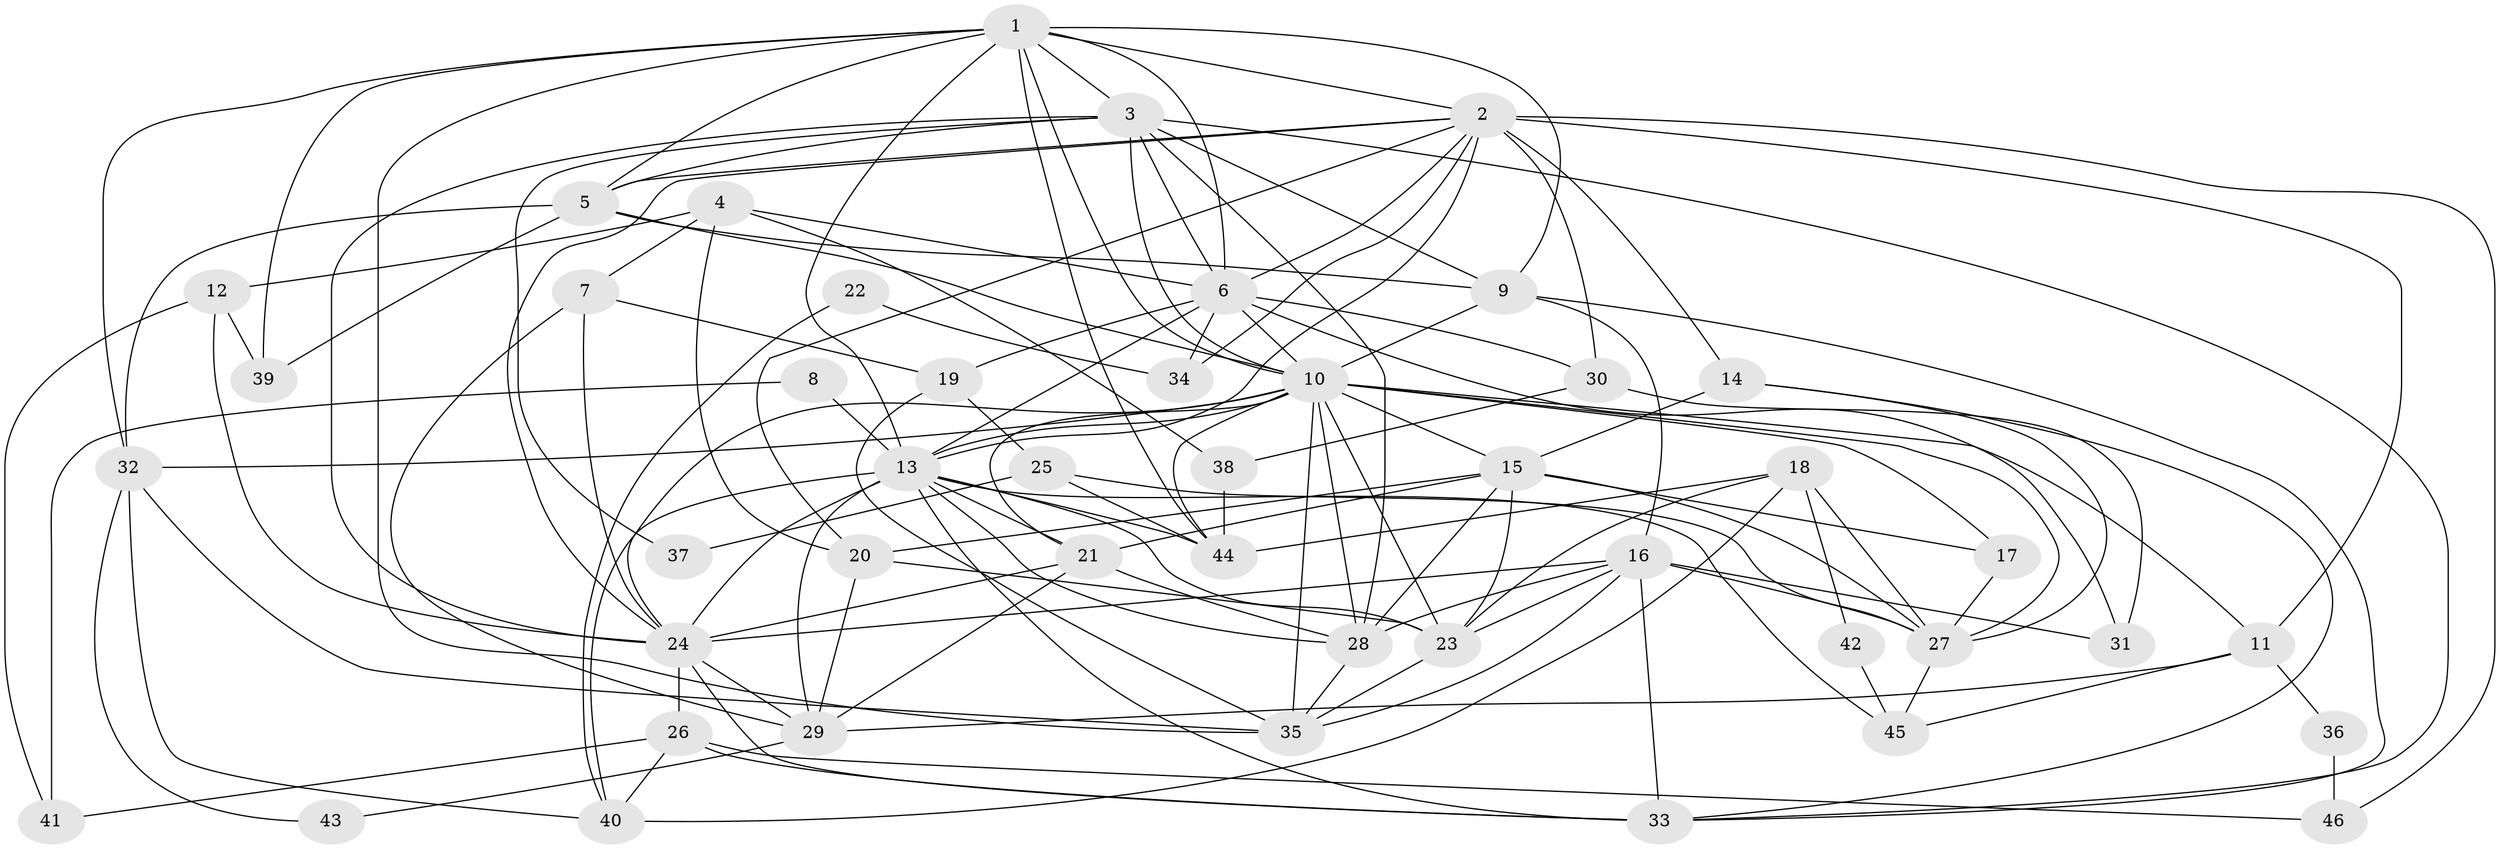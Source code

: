 // original degree distribution, {4: 0.2702702702702703, 7: 0.018018018018018018, 3: 0.32432432432432434, 2: 0.0990990990990991, 6: 0.09009009009009009, 5: 0.17117117117117117, 8: 0.018018018018018018, 9: 0.009009009009009009}
// Generated by graph-tools (version 1.1) at 2025/51/03/04/25 22:51:16]
// undirected, 46 vertices, 132 edges
graph export_dot {
  node [color=gray90,style=filled];
  1;
  2;
  3;
  4;
  5;
  6;
  7;
  8;
  9;
  10;
  11;
  12;
  13;
  14;
  15;
  16;
  17;
  18;
  19;
  20;
  21;
  22;
  23;
  24;
  25;
  26;
  27;
  28;
  29;
  30;
  31;
  32;
  33;
  34;
  35;
  36;
  37;
  38;
  39;
  40;
  41;
  42;
  43;
  44;
  45;
  46;
  1 -- 2 [weight=1.0];
  1 -- 3 [weight=1.0];
  1 -- 5 [weight=1.0];
  1 -- 6 [weight=1.0];
  1 -- 9 [weight=1.0];
  1 -- 10 [weight=3.0];
  1 -- 13 [weight=1.0];
  1 -- 32 [weight=1.0];
  1 -- 35 [weight=1.0];
  1 -- 39 [weight=2.0];
  1 -- 44 [weight=2.0];
  2 -- 5 [weight=2.0];
  2 -- 6 [weight=1.0];
  2 -- 11 [weight=1.0];
  2 -- 13 [weight=2.0];
  2 -- 14 [weight=1.0];
  2 -- 20 [weight=1.0];
  2 -- 24 [weight=1.0];
  2 -- 30 [weight=1.0];
  2 -- 34 [weight=1.0];
  2 -- 46 [weight=1.0];
  3 -- 5 [weight=2.0];
  3 -- 6 [weight=2.0];
  3 -- 9 [weight=1.0];
  3 -- 10 [weight=1.0];
  3 -- 24 [weight=1.0];
  3 -- 28 [weight=1.0];
  3 -- 33 [weight=1.0];
  3 -- 37 [weight=1.0];
  4 -- 6 [weight=1.0];
  4 -- 7 [weight=1.0];
  4 -- 12 [weight=1.0];
  4 -- 20 [weight=1.0];
  4 -- 38 [weight=1.0];
  5 -- 9 [weight=1.0];
  5 -- 10 [weight=1.0];
  5 -- 32 [weight=1.0];
  5 -- 39 [weight=1.0];
  6 -- 10 [weight=1.0];
  6 -- 13 [weight=1.0];
  6 -- 19 [weight=1.0];
  6 -- 30 [weight=1.0];
  6 -- 31 [weight=1.0];
  6 -- 34 [weight=1.0];
  7 -- 19 [weight=1.0];
  7 -- 24 [weight=1.0];
  7 -- 29 [weight=1.0];
  8 -- 13 [weight=1.0];
  8 -- 41 [weight=1.0];
  9 -- 10 [weight=1.0];
  9 -- 16 [weight=1.0];
  9 -- 33 [weight=1.0];
  10 -- 11 [weight=1.0];
  10 -- 13 [weight=2.0];
  10 -- 15 [weight=2.0];
  10 -- 17 [weight=1.0];
  10 -- 21 [weight=1.0];
  10 -- 23 [weight=1.0];
  10 -- 24 [weight=2.0];
  10 -- 27 [weight=1.0];
  10 -- 28 [weight=1.0];
  10 -- 32 [weight=1.0];
  10 -- 35 [weight=1.0];
  10 -- 44 [weight=2.0];
  11 -- 29 [weight=1.0];
  11 -- 36 [weight=1.0];
  11 -- 45 [weight=1.0];
  12 -- 24 [weight=1.0];
  12 -- 39 [weight=1.0];
  12 -- 41 [weight=1.0];
  13 -- 21 [weight=1.0];
  13 -- 23 [weight=1.0];
  13 -- 24 [weight=2.0];
  13 -- 28 [weight=1.0];
  13 -- 29 [weight=3.0];
  13 -- 33 [weight=1.0];
  13 -- 40 [weight=1.0];
  13 -- 44 [weight=1.0];
  13 -- 45 [weight=1.0];
  14 -- 15 [weight=2.0];
  14 -- 27 [weight=1.0];
  14 -- 33 [weight=1.0];
  15 -- 17 [weight=1.0];
  15 -- 20 [weight=1.0];
  15 -- 21 [weight=2.0];
  15 -- 23 [weight=1.0];
  15 -- 27 [weight=2.0];
  15 -- 28 [weight=1.0];
  16 -- 23 [weight=1.0];
  16 -- 24 [weight=1.0];
  16 -- 27 [weight=1.0];
  16 -- 28 [weight=1.0];
  16 -- 31 [weight=1.0];
  16 -- 33 [weight=1.0];
  16 -- 35 [weight=1.0];
  17 -- 27 [weight=1.0];
  18 -- 23 [weight=1.0];
  18 -- 27 [weight=1.0];
  18 -- 40 [weight=1.0];
  18 -- 42 [weight=1.0];
  18 -- 44 [weight=1.0];
  19 -- 25 [weight=1.0];
  19 -- 35 [weight=1.0];
  20 -- 23 [weight=1.0];
  20 -- 29 [weight=1.0];
  21 -- 24 [weight=1.0];
  21 -- 28 [weight=1.0];
  21 -- 29 [weight=2.0];
  22 -- 34 [weight=1.0];
  22 -- 40 [weight=1.0];
  23 -- 35 [weight=1.0];
  24 -- 26 [weight=1.0];
  24 -- 29 [weight=1.0];
  24 -- 33 [weight=1.0];
  25 -- 27 [weight=1.0];
  25 -- 37 [weight=1.0];
  25 -- 44 [weight=1.0];
  26 -- 33 [weight=1.0];
  26 -- 40 [weight=1.0];
  26 -- 41 [weight=1.0];
  26 -- 46 [weight=1.0];
  27 -- 45 [weight=1.0];
  28 -- 35 [weight=1.0];
  29 -- 43 [weight=1.0];
  30 -- 31 [weight=1.0];
  30 -- 38 [weight=1.0];
  32 -- 35 [weight=1.0];
  32 -- 40 [weight=1.0];
  32 -- 43 [weight=1.0];
  36 -- 46 [weight=1.0];
  38 -- 44 [weight=1.0];
  42 -- 45 [weight=1.0];
}
